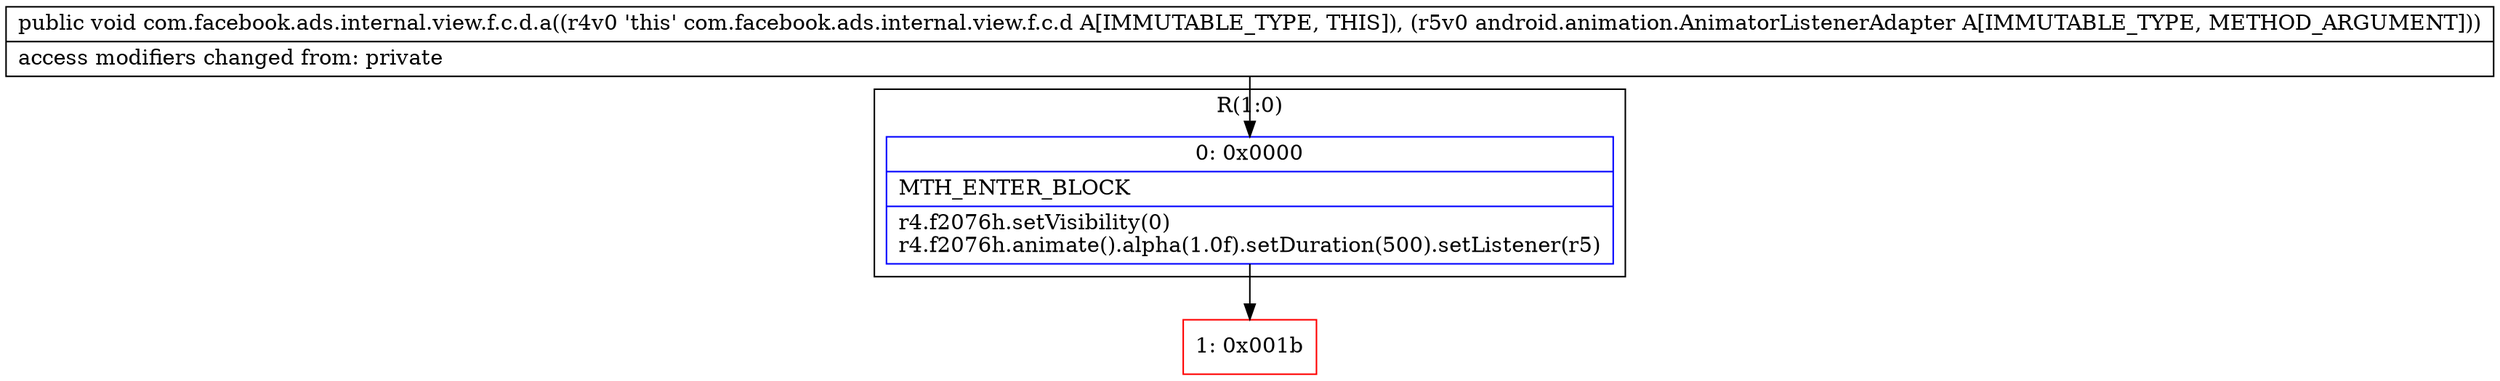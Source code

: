 digraph "CFG forcom.facebook.ads.internal.view.f.c.d.a(Landroid\/animation\/AnimatorListenerAdapter;)V" {
subgraph cluster_Region_488927015 {
label = "R(1:0)";
node [shape=record,color=blue];
Node_0 [shape=record,label="{0\:\ 0x0000|MTH_ENTER_BLOCK\l|r4.f2076h.setVisibility(0)\lr4.f2076h.animate().alpha(1.0f).setDuration(500).setListener(r5)\l}"];
}
Node_1 [shape=record,color=red,label="{1\:\ 0x001b}"];
MethodNode[shape=record,label="{public void com.facebook.ads.internal.view.f.c.d.a((r4v0 'this' com.facebook.ads.internal.view.f.c.d A[IMMUTABLE_TYPE, THIS]), (r5v0 android.animation.AnimatorListenerAdapter A[IMMUTABLE_TYPE, METHOD_ARGUMENT]))  | access modifiers changed from: private\l}"];
MethodNode -> Node_0;
Node_0 -> Node_1;
}

